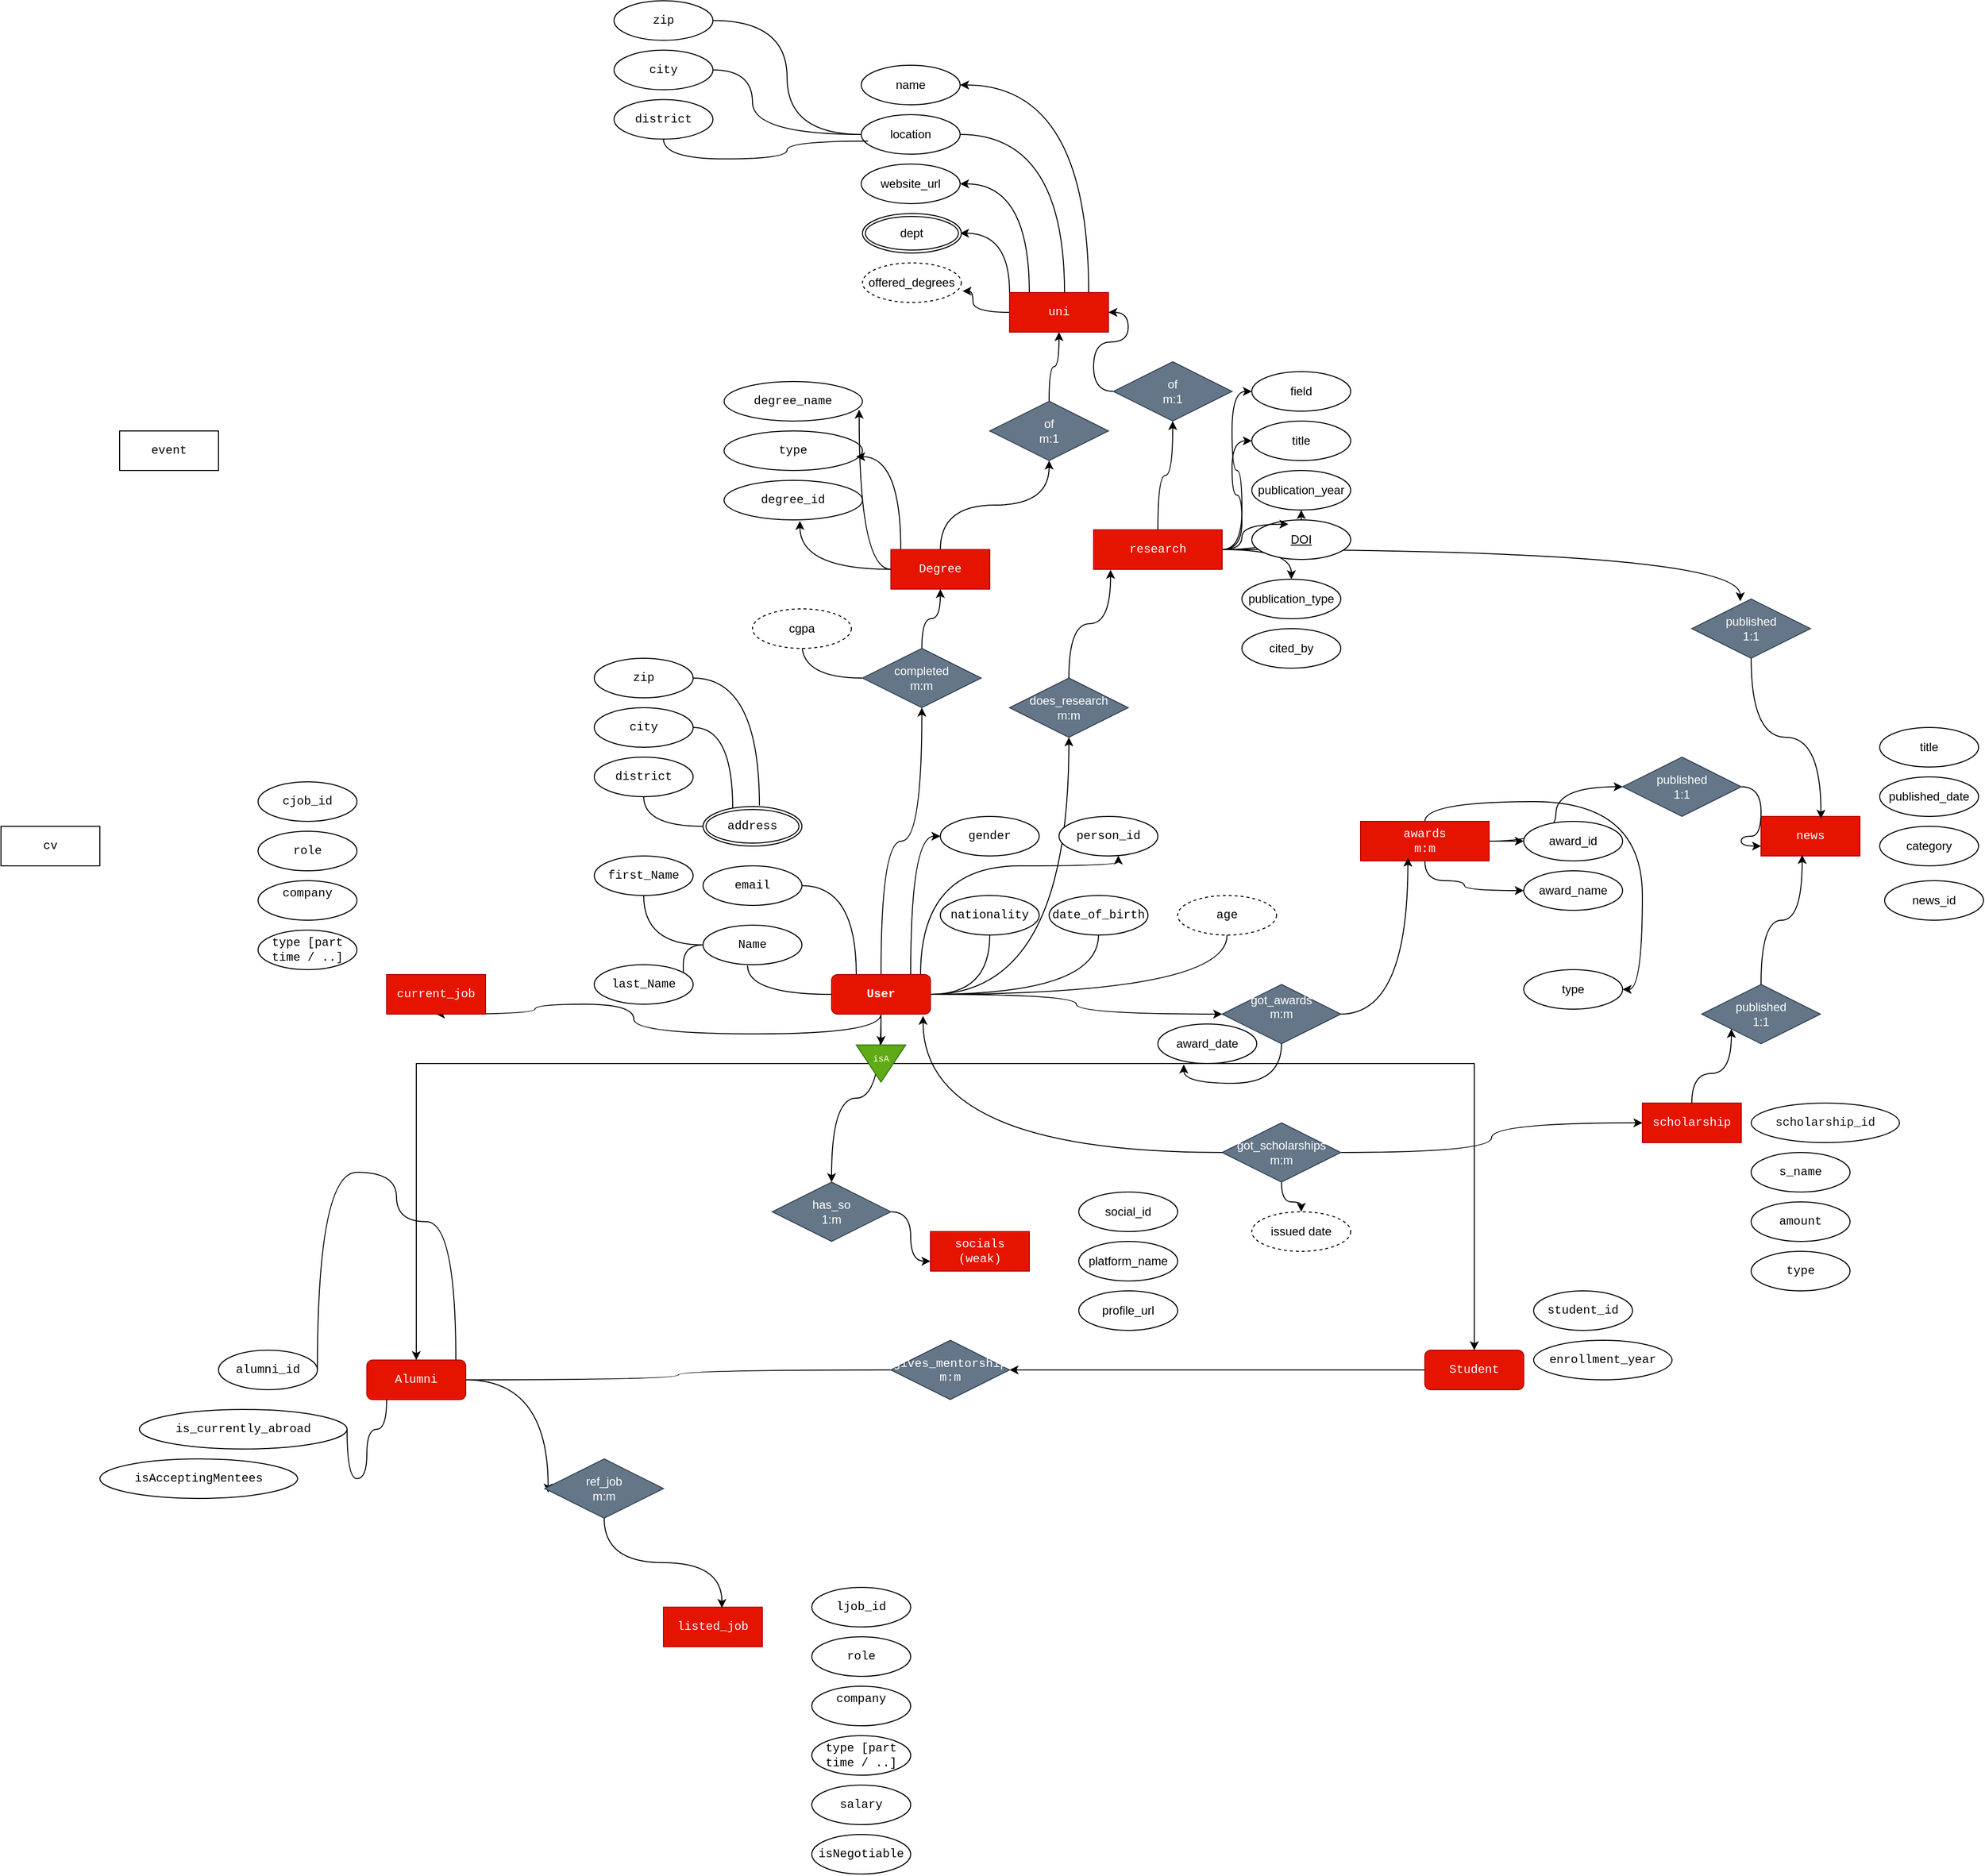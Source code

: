 <mxfile version="28.1.1" pages="2">
  <diagram name="Page-1" id="EVPBUfxvZ5kNxR8Jf_LY">
    <mxGraphModel dx="3126" dy="1843" grid="1" gridSize="10" guides="1" tooltips="1" connect="1" arrows="1" fold="1" page="1" pageScale="1" pageWidth="850" pageHeight="1100" math="0" shadow="0">
      <root>
        <mxCell id="0" />
        <mxCell id="1" parent="0" />
        <mxCell id="P8C8cs-CNO5VZVuL6oD0-1" style="edgeStyle=orthogonalEdgeStyle;curved=1;rounded=0;orthogonalLoop=1;jettySize=auto;html=1;endArrow=none;endFill=0;fontFamily=Courier New;" parent="1" source="P8C8cs-CNO5VZVuL6oD0-7" target="P8C8cs-CNO5VZVuL6oD0-28" edge="1">
          <mxGeometry relative="1" as="geometry" />
        </mxCell>
        <mxCell id="P8C8cs-CNO5VZVuL6oD0-2" style="edgeStyle=orthogonalEdgeStyle;curved=1;rounded=0;orthogonalLoop=1;jettySize=auto;html=1;entryX=0.5;entryY=1;entryDx=0;entryDy=0;endArrow=none;endFill=0;fontFamily=Courier New;" parent="1" source="P8C8cs-CNO5VZVuL6oD0-7" target="P8C8cs-CNO5VZVuL6oD0-29" edge="1">
          <mxGeometry relative="1" as="geometry" />
        </mxCell>
        <mxCell id="P8C8cs-CNO5VZVuL6oD0-3" style="edgeStyle=orthogonalEdgeStyle;curved=1;rounded=0;orthogonalLoop=1;jettySize=auto;html=1;entryX=0.5;entryY=1;entryDx=0;entryDy=0;endArrow=none;endFill=0;fontFamily=Courier New;" parent="1" source="P8C8cs-CNO5VZVuL6oD0-7" target="P8C8cs-CNO5VZVuL6oD0-30" edge="1">
          <mxGeometry relative="1" as="geometry" />
        </mxCell>
        <mxCell id="P8C8cs-CNO5VZVuL6oD0-4" style="edgeStyle=orthogonalEdgeStyle;rounded=0;orthogonalLoop=1;jettySize=auto;html=1;entryX=0;entryY=0.5;entryDx=0;entryDy=0;fontFamily=Courier New;" parent="1" source="P8C8cs-CNO5VZVuL6oD0-7" target="P8C8cs-CNO5VZVuL6oD0-40" edge="1">
          <mxGeometry relative="1" as="geometry" />
        </mxCell>
        <mxCell id="P8C8cs-CNO5VZVuL6oD0-5" style="edgeStyle=orthogonalEdgeStyle;curved=1;rounded=0;orthogonalLoop=1;jettySize=auto;html=1;fontFamily=Courier New;" parent="1" source="P8C8cs-CNO5VZVuL6oD0-7" target="P8C8cs-CNO5VZVuL6oD0-50" edge="1">
          <mxGeometry relative="1" as="geometry">
            <Array as="points">
              <mxPoint x="-30" y="320" />
            </Array>
          </mxGeometry>
        </mxCell>
        <mxCell id="P8C8cs-CNO5VZVuL6oD0-6" style="edgeStyle=orthogonalEdgeStyle;curved=1;rounded=0;orthogonalLoop=1;jettySize=auto;html=1;fontFamily=Courier New;" parent="1" source="P8C8cs-CNO5VZVuL6oD0-7" target="P8C8cs-CNO5VZVuL6oD0-56" edge="1">
          <mxGeometry relative="1" as="geometry">
            <Array as="points">
              <mxPoint x="-20" y="350" />
              <mxPoint x="180" y="350" />
            </Array>
          </mxGeometry>
        </mxCell>
        <mxCell id="P8C8cs-CNO5VZVuL6oD0-145" style="edgeStyle=orthogonalEdgeStyle;curved=1;rounded=0;orthogonalLoop=1;jettySize=auto;html=1;" parent="1" source="P8C8cs-CNO5VZVuL6oD0-7" target="P8C8cs-CNO5VZVuL6oD0-191" edge="1">
          <mxGeometry relative="1" as="geometry">
            <mxPoint x="-50" y="80" as="targetPoint" />
          </mxGeometry>
        </mxCell>
        <mxCell id="P8C8cs-CNO5VZVuL6oD0-174" style="edgeStyle=orthogonalEdgeStyle;curved=1;rounded=0;orthogonalLoop=1;jettySize=auto;html=1;entryX=0.5;entryY=1;entryDx=0;entryDy=0;" parent="1" source="P8C8cs-CNO5VZVuL6oD0-7" target="P8C8cs-CNO5VZVuL6oD0-89" edge="1">
          <mxGeometry relative="1" as="geometry">
            <Array as="points">
              <mxPoint x="-60" y="520" />
              <mxPoint x="-310" y="520" />
              <mxPoint x="-310" y="490" />
              <mxPoint x="-410" y="490" />
            </Array>
          </mxGeometry>
        </mxCell>
        <mxCell id="P8C8cs-CNO5VZVuL6oD0-190" style="edgeStyle=orthogonalEdgeStyle;curved=1;rounded=0;orthogonalLoop=1;jettySize=auto;html=1;entryX=0;entryY=0.5;entryDx=0;entryDy=0;" parent="1" source="P8C8cs-CNO5VZVuL6oD0-7" target="P8C8cs-CNO5VZVuL6oD0-187" edge="1">
          <mxGeometry relative="1" as="geometry" />
        </mxCell>
        <mxCell id="P8C8cs-CNO5VZVuL6oD0-202" style="edgeStyle=orthogonalEdgeStyle;curved=1;rounded=0;orthogonalLoop=1;jettySize=auto;html=1;entryX=0.5;entryY=1;entryDx=0;entryDy=0;" parent="1" source="P8C8cs-CNO5VZVuL6oD0-7" target="P8C8cs-CNO5VZVuL6oD0-200" edge="1">
          <mxGeometry relative="1" as="geometry" />
        </mxCell>
        <mxCell id="P8C8cs-CNO5VZVuL6oD0-208" style="edgeStyle=orthogonalEdgeStyle;curved=1;rounded=0;orthogonalLoop=1;jettySize=auto;html=1;entryX=0.5;entryY=0;entryDx=0;entryDy=0;" parent="1" source="P8C8cs-CNO5VZVuL6oD0-7" target="P8C8cs-CNO5VZVuL6oD0-209" edge="1">
          <mxGeometry relative="1" as="geometry">
            <mxPoint x="-70" y="670" as="targetPoint" />
          </mxGeometry>
        </mxCell>
        <mxCell id="P8C8cs-CNO5VZVuL6oD0-7" value="&lt;span&gt;&lt;b&gt;User&lt;/b&gt;&lt;/span&gt;" style="whiteSpace=wrap;html=1;align=center;rounded=1;glass=0;shadow=0;fontFamily=Courier New;fillColor=#e51400;strokeColor=#B20000;fontColor=#ffffff;" parent="1" vertex="1">
          <mxGeometry x="-110" y="460" width="100" height="40" as="geometry" />
        </mxCell>
        <mxCell id="P8C8cs-CNO5VZVuL6oD0-8" style="edgeStyle=orthogonalEdgeStyle;curved=1;rounded=0;orthogonalLoop=1;jettySize=auto;html=1;entryX=1;entryY=0.5;entryDx=0;entryDy=0;endArrow=none;endFill=0;fontFamily=Courier New;" parent="1" source="P8C8cs-CNO5VZVuL6oD0-12" target="P8C8cs-CNO5VZVuL6oD0-45" edge="1">
          <mxGeometry relative="1" as="geometry">
            <Array as="points">
              <mxPoint x="-490" y="710" />
              <mxPoint x="-550" y="710" />
              <mxPoint x="-550" y="660" />
            </Array>
          </mxGeometry>
        </mxCell>
        <mxCell id="P8C8cs-CNO5VZVuL6oD0-10" style="edgeStyle=orthogonalEdgeStyle;curved=1;rounded=0;orthogonalLoop=1;jettySize=auto;html=1;entryX=1;entryY=0.5;entryDx=0;entryDy=0;endArrow=none;endFill=0;fontFamily=Courier New;" parent="1" source="P8C8cs-CNO5VZVuL6oD0-12" target="P8C8cs-CNO5VZVuL6oD0-49" edge="1">
          <mxGeometry relative="1" as="geometry">
            <Array as="points">
              <mxPoint x="-560" y="920" />
              <mxPoint x="-580" y="920" />
              <mxPoint x="-580" y="970" />
            </Array>
          </mxGeometry>
        </mxCell>
        <mxCell id="P8C8cs-CNO5VZVuL6oD0-138" style="edgeStyle=orthogonalEdgeStyle;curved=1;rounded=0;orthogonalLoop=1;jettySize=auto;html=1;endArrow=none;endFill=0;entryX=0;entryY=0.5;entryDx=0;entryDy=0;" parent="1" source="P8C8cs-CNO5VZVuL6oD0-12" target="P8C8cs-CNO5VZVuL6oD0-181" edge="1">
          <mxGeometry relative="1" as="geometry">
            <mxPoint x="-70" y="860.0" as="targetPoint" />
          </mxGeometry>
        </mxCell>
        <mxCell id="P8C8cs-CNO5VZVuL6oD0-12" value="Alumni" style="whiteSpace=wrap;html=1;align=center;fontFamily=Courier New;rounded=1;fillColor=#e51400;fontColor=#ffffff;strokeColor=#B20000;" parent="1" vertex="1">
          <mxGeometry x="-580" y="850" width="100" height="40" as="geometry" />
        </mxCell>
        <mxCell id="P8C8cs-CNO5VZVuL6oD0-13" value="" style="edgeStyle=orthogonalEdgeStyle;curved=1;rounded=0;orthogonalLoop=1;jettySize=auto;html=1;endArrow=none;endFill=0;fontFamily=Courier New;" parent="1" source="P8C8cs-CNO5VZVuL6oD0-16" target="P8C8cs-CNO5VZVuL6oD0-18" edge="1">
          <mxGeometry relative="1" as="geometry" />
        </mxCell>
        <mxCell id="P8C8cs-CNO5VZVuL6oD0-14" value="" style="edgeStyle=orthogonalEdgeStyle;curved=1;rounded=0;orthogonalLoop=1;jettySize=auto;html=1;fontFamily=Courier New;" parent="1" source="P8C8cs-CNO5VZVuL6oD0-16" target="P8C8cs-CNO5VZVuL6oD0-19" edge="1">
          <mxGeometry relative="1" as="geometry" />
        </mxCell>
        <mxCell id="P8C8cs-CNO5VZVuL6oD0-15" value="" style="edgeStyle=orthogonalEdgeStyle;curved=1;rounded=0;orthogonalLoop=1;jettySize=auto;html=1;exitX=0.25;exitY=0;exitDx=0;exitDy=0;endArrow=none;endFill=0;fontFamily=Courier New;" parent="1" source="P8C8cs-CNO5VZVuL6oD0-7" target="P8C8cs-CNO5VZVuL6oD0-20" edge="1">
          <mxGeometry relative="1" as="geometry">
            <Array as="points">
              <mxPoint x="-85" y="370" />
            </Array>
          </mxGeometry>
        </mxCell>
        <mxCell id="P8C8cs-CNO5VZVuL6oD0-16" value="Name" style="ellipse;whiteSpace=wrap;html=1;align=center;fontFamily=Courier New;" parent="1" vertex="1">
          <mxGeometry x="-240" y="410" width="100" height="40" as="geometry" />
        </mxCell>
        <mxCell id="P8C8cs-CNO5VZVuL6oD0-17" style="edgeStyle=orthogonalEdgeStyle;curved=1;rounded=0;orthogonalLoop=1;jettySize=auto;html=1;entryX=0.45;entryY=1.021;entryDx=0;entryDy=0;entryPerimeter=0;endArrow=none;endFill=0;fontFamily=Courier New;" parent="1" source="P8C8cs-CNO5VZVuL6oD0-7" target="P8C8cs-CNO5VZVuL6oD0-16" edge="1">
          <mxGeometry relative="1" as="geometry" />
        </mxCell>
        <mxCell id="P8C8cs-CNO5VZVuL6oD0-18" value="first_Name" style="ellipse;whiteSpace=wrap;html=1;align=center;fontFamily=Courier New;" parent="1" vertex="1">
          <mxGeometry x="-350" y="340" width="100" height="40" as="geometry" />
        </mxCell>
        <mxCell id="P8C8cs-CNO5VZVuL6oD0-19" value="last_Name" style="ellipse;whiteSpace=wrap;html=1;align=center;fontFamily=Courier New;" parent="1" vertex="1">
          <mxGeometry x="-350" y="450" width="100" height="40" as="geometry" />
        </mxCell>
        <mxCell id="P8C8cs-CNO5VZVuL6oD0-20" value="email" style="ellipse;whiteSpace=wrap;html=1;align=center;fontFamily=Courier New;" parent="1" vertex="1">
          <mxGeometry x="-240" y="350" width="100" height="40" as="geometry" />
        </mxCell>
        <mxCell id="P8C8cs-CNO5VZVuL6oD0-21" style="edgeStyle=orthogonalEdgeStyle;curved=1;rounded=0;orthogonalLoop=1;jettySize=auto;html=1;entryX=0.5;entryY=1;entryDx=0;entryDy=0;endArrow=none;endFill=0;fontFamily=Courier New;" parent="1" source="P8C8cs-CNO5VZVuL6oD0-24" target="P8C8cs-CNO5VZVuL6oD0-27" edge="1">
          <mxGeometry relative="1" as="geometry" />
        </mxCell>
        <mxCell id="P8C8cs-CNO5VZVuL6oD0-23" style="edgeStyle=orthogonalEdgeStyle;curved=1;rounded=0;orthogonalLoop=1;jettySize=auto;html=1;entryX=1;entryY=0.5;entryDx=0;entryDy=0;endArrow=none;endFill=0;fontFamily=Courier New;" parent="1" source="P8C8cs-CNO5VZVuL6oD0-24" target="P8C8cs-CNO5VZVuL6oD0-25" edge="1">
          <mxGeometry relative="1" as="geometry">
            <Array as="points">
              <mxPoint x="-210" y="210" />
            </Array>
          </mxGeometry>
        </mxCell>
        <mxCell id="P8C8cs-CNO5VZVuL6oD0-24" value="address" style="ellipse;shape=doubleEllipse;margin=3;whiteSpace=wrap;html=1;align=center;fontFamily=Courier New;" parent="1" vertex="1">
          <mxGeometry x="-240" y="290" width="100" height="40" as="geometry" />
        </mxCell>
        <mxCell id="P8C8cs-CNO5VZVuL6oD0-25" value="city" style="ellipse;whiteSpace=wrap;html=1;align=center;fontFamily=Courier New;" parent="1" vertex="1">
          <mxGeometry x="-350" y="190" width="100" height="40" as="geometry" />
        </mxCell>
        <mxCell id="P8C8cs-CNO5VZVuL6oD0-26" value="zip" style="ellipse;whiteSpace=wrap;html=1;align=center;fontFamily=Courier New;" parent="1" vertex="1">
          <mxGeometry x="-350" y="140" width="100" height="40" as="geometry" />
        </mxCell>
        <mxCell id="P8C8cs-CNO5VZVuL6oD0-27" value="district" style="ellipse;whiteSpace=wrap;html=1;align=center;fontFamily=Courier New;" parent="1" vertex="1">
          <mxGeometry x="-350" y="240" width="100" height="40" as="geometry" />
        </mxCell>
        <mxCell id="P8C8cs-CNO5VZVuL6oD0-28" value="nationality" style="ellipse;whiteSpace=wrap;html=1;align=center;fontFamily=Courier New;" parent="1" vertex="1">
          <mxGeometry y="380" width="100" height="40" as="geometry" />
        </mxCell>
        <mxCell id="P8C8cs-CNO5VZVuL6oD0-29" value="date_of_birth" style="ellipse;whiteSpace=wrap;html=1;align=center;fontFamily=Courier New;" parent="1" vertex="1">
          <mxGeometry x="110" y="380" width="100" height="40" as="geometry" />
        </mxCell>
        <mxCell id="P8C8cs-CNO5VZVuL6oD0-30" value="age" style="ellipse;whiteSpace=wrap;html=1;align=center;dashed=1;fontFamily=Courier New;" parent="1" vertex="1">
          <mxGeometry x="240" y="380" width="100" height="40" as="geometry" />
        </mxCell>
        <mxCell id="P8C8cs-CNO5VZVuL6oD0-31" style="edgeStyle=orthogonalEdgeStyle;curved=1;rounded=0;orthogonalLoop=1;jettySize=auto;html=1;entryX=0.57;entryY=-0.025;entryDx=0;entryDy=0;entryPerimeter=0;endArrow=none;endFill=0;fontFamily=Courier New;" parent="1" source="P8C8cs-CNO5VZVuL6oD0-26" target="P8C8cs-CNO5VZVuL6oD0-24" edge="1">
          <mxGeometry relative="1" as="geometry" />
        </mxCell>
        <mxCell id="P8C8cs-CNO5VZVuL6oD0-175" style="edgeStyle=orthogonalEdgeStyle;curved=1;rounded=0;orthogonalLoop=1;jettySize=auto;html=1;entryX=1;entryY=0.5;entryDx=0;entryDy=0;" parent="1" source="P8C8cs-CNO5VZVuL6oD0-35" target="P8C8cs-CNO5VZVuL6oD0-181" edge="1">
          <mxGeometry relative="1" as="geometry">
            <mxPoint x="110" y="860" as="targetPoint" />
          </mxGeometry>
        </mxCell>
        <mxCell id="P8C8cs-CNO5VZVuL6oD0-35" value="Student" style="whiteSpace=wrap;html=1;align=center;fontFamily=Courier New;rounded=1;fillColor=#e51400;fontColor=#ffffff;strokeColor=#B20000;" parent="1" vertex="1">
          <mxGeometry x="490" y="840" width="100" height="40" as="geometry" />
        </mxCell>
        <mxCell id="P8C8cs-CNO5VZVuL6oD0-38" style="edgeStyle=orthogonalEdgeStyle;rounded=0;orthogonalLoop=1;jettySize=auto;html=1;entryX=0.5;entryY=0;entryDx=0;entryDy=0;fontFamily=Courier New;" parent="1" source="P8C8cs-CNO5VZVuL6oD0-40" target="P8C8cs-CNO5VZVuL6oD0-35" edge="1">
          <mxGeometry relative="1" as="geometry" />
        </mxCell>
        <mxCell id="P8C8cs-CNO5VZVuL6oD0-39" style="edgeStyle=orthogonalEdgeStyle;rounded=0;orthogonalLoop=1;jettySize=auto;html=1;entryX=0.5;entryY=0;entryDx=0;entryDy=0;fontFamily=Courier New;" parent="1" source="P8C8cs-CNO5VZVuL6oD0-40" target="P8C8cs-CNO5VZVuL6oD0-12" edge="1">
          <mxGeometry relative="1" as="geometry" />
        </mxCell>
        <mxCell id="P8C8cs-CNO5VZVuL6oD0-40" value="&lt;font style=&quot;font-size: 9px;&quot;&gt;isA&lt;/font&gt;" style="triangle;whiteSpace=wrap;html=1;rotation=90;horizontal=0;verticalAlign=top;fillColor=#60a917;fontColor=#ffffff;strokeColor=#2D7600;fontFamily=Courier New;" parent="1" vertex="1">
          <mxGeometry x="-78.75" y="525" width="37.5" height="50" as="geometry" />
        </mxCell>
        <mxCell id="P8C8cs-CNO5VZVuL6oD0-41" value="enrollment_year" style="ellipse;whiteSpace=wrap;html=1;align=center;fontFamily=Courier New;fontSize=12;" parent="1" vertex="1">
          <mxGeometry x="600" y="830" width="140" height="40" as="geometry" />
        </mxCell>
        <mxCell id="P8C8cs-CNO5VZVuL6oD0-42" value="student_id" style="ellipse;whiteSpace=wrap;html=1;align=center;fontFamily=Courier New;" parent="1" vertex="1">
          <mxGeometry x="600" y="780" width="100" height="40" as="geometry" />
        </mxCell>
        <mxCell id="P8C8cs-CNO5VZVuL6oD0-45" value="alumni_id" style="ellipse;whiteSpace=wrap;html=1;align=center;fontFamily=Courier New;" parent="1" vertex="1">
          <mxGeometry x="-730" y="840" width="100" height="40" as="geometry" />
        </mxCell>
        <mxCell id="P8C8cs-CNO5VZVuL6oD0-49" value="is_currently_abroad" style="ellipse;whiteSpace=wrap;html=1;align=center;fontFamily=Courier New;" parent="1" vertex="1">
          <mxGeometry x="-810" y="900" width="210" height="40" as="geometry" />
        </mxCell>
        <mxCell id="P8C8cs-CNO5VZVuL6oD0-50" value="gender" style="ellipse;whiteSpace=wrap;html=1;align=center;fontFamily=Courier New;" parent="1" vertex="1">
          <mxGeometry y="300" width="100" height="40" as="geometry" />
        </mxCell>
        <mxCell id="P8C8cs-CNO5VZVuL6oD0-53" value="degree_id" style="ellipse;whiteSpace=wrap;html=1;align=center;fontFamily=Courier New;fontSize=12;" parent="1" vertex="1">
          <mxGeometry x="-218.75" y="-40" width="140" height="40" as="geometry" />
        </mxCell>
        <mxCell id="P8C8cs-CNO5VZVuL6oD0-54" value="type" style="ellipse;whiteSpace=wrap;html=1;align=center;fontFamily=Courier New;fontSize=12;" parent="1" vertex="1">
          <mxGeometry x="-218.75" y="-90" width="140" height="40" as="geometry" />
        </mxCell>
        <mxCell id="P8C8cs-CNO5VZVuL6oD0-56" value="person_id" style="ellipse;whiteSpace=wrap;html=1;align=center;fontFamily=Courier New;" parent="1" vertex="1">
          <mxGeometry x="120" y="300" width="100" height="40" as="geometry" />
        </mxCell>
        <mxCell id="P8C8cs-CNO5VZVuL6oD0-70" value="news" style="whiteSpace=wrap;html=1;align=center;fontFamily=Courier New;fillColor=#e51400;fontColor=#ffffff;strokeColor=#B20000;" parent="1" vertex="1">
          <mxGeometry x="830" y="300" width="100" height="40" as="geometry" />
        </mxCell>
        <mxCell id="P8C8cs-CNO5VZVuL6oD0-71" style="edgeStyle=orthogonalEdgeStyle;curved=1;rounded=0;orthogonalLoop=1;jettySize=auto;html=1;entryX=0;entryY=0.5;entryDx=0;entryDy=0;" parent="1" source="P8C8cs-CNO5VZVuL6oD0-76" target="P8C8cs-CNO5VZVuL6oD0-130" edge="1">
          <mxGeometry relative="1" as="geometry" />
        </mxCell>
        <mxCell id="P8C8cs-CNO5VZVuL6oD0-72" style="edgeStyle=orthogonalEdgeStyle;curved=1;rounded=0;orthogonalLoop=1;jettySize=auto;html=1;entryX=0;entryY=0.5;entryDx=0;entryDy=0;" parent="1" source="P8C8cs-CNO5VZVuL6oD0-76" target="P8C8cs-CNO5VZVuL6oD0-128" edge="1">
          <mxGeometry relative="1" as="geometry">
            <Array as="points">
              <mxPoint x="490" y="365" />
              <mxPoint x="530" y="365" />
              <mxPoint x="530" y="375" />
            </Array>
          </mxGeometry>
        </mxCell>
        <mxCell id="P8C8cs-CNO5VZVuL6oD0-74" style="edgeStyle=orthogonalEdgeStyle;curved=1;rounded=0;orthogonalLoop=1;jettySize=auto;html=1;entryX=1;entryY=0.5;entryDx=0;entryDy=0;" parent="1" source="P8C8cs-CNO5VZVuL6oD0-76" target="P8C8cs-CNO5VZVuL6oD0-131" edge="1">
          <mxGeometry relative="1" as="geometry">
            <Array as="points">
              <mxPoint x="490" y="285" />
              <mxPoint x="710" y="285" />
              <mxPoint x="710" y="475" />
            </Array>
          </mxGeometry>
        </mxCell>
        <mxCell id="P8C8cs-CNO5VZVuL6oD0-222" style="edgeStyle=orthogonalEdgeStyle;curved=1;rounded=0;orthogonalLoop=1;jettySize=auto;html=1;entryX=0;entryY=0.5;entryDx=0;entryDy=0;" parent="1" source="P8C8cs-CNO5VZVuL6oD0-76" target="P8C8cs-CNO5VZVuL6oD0-217" edge="1">
          <mxGeometry relative="1" as="geometry" />
        </mxCell>
        <mxCell id="P8C8cs-CNO5VZVuL6oD0-76" value="awards&lt;br&gt;m:m" style="whiteSpace=wrap;html=1;align=center;fontFamily=Courier New;fillColor=#e51400;fontColor=#ffffff;strokeColor=#B20000;" parent="1" vertex="1">
          <mxGeometry x="425" y="305" width="130" height="40" as="geometry" />
        </mxCell>
        <mxCell id="P8C8cs-CNO5VZVuL6oD0-77" style="edgeStyle=orthogonalEdgeStyle;curved=1;rounded=0;orthogonalLoop=1;jettySize=auto;html=1;" parent="1" edge="1">
          <mxGeometry relative="1" as="geometry">
            <mxPoint x="-1150" y="280.077" as="sourcePoint" />
          </mxGeometry>
        </mxCell>
        <mxCell id="P8C8cs-CNO5VZVuL6oD0-78" style="edgeStyle=orthogonalEdgeStyle;curved=1;rounded=0;orthogonalLoop=1;jettySize=auto;html=1;entryX=1;entryY=0.5;entryDx=0;entryDy=0;" parent="1" edge="1">
          <mxGeometry relative="1" as="geometry">
            <Array as="points">
              <mxPoint x="-1170" y="280" />
              <mxPoint x="-1170" y="210" />
            </Array>
            <mxPoint x="-1150" y="280.077" as="sourcePoint" />
          </mxGeometry>
        </mxCell>
        <mxCell id="P8C8cs-CNO5VZVuL6oD0-80" style="edgeStyle=orthogonalEdgeStyle;curved=1;rounded=0;orthogonalLoop=1;jettySize=auto;html=1;entryX=1;entryY=0.5;entryDx=0;entryDy=0;" parent="1" edge="1">
          <mxGeometry relative="1" as="geometry">
            <Array as="points">
              <mxPoint x="-1150" y="110" />
            </Array>
            <mxPoint x="-1150" y="260" as="sourcePoint" />
          </mxGeometry>
        </mxCell>
        <mxCell id="P8C8cs-CNO5VZVuL6oD0-82" value="event" style="whiteSpace=wrap;html=1;align=center;fontFamily=Courier New;" parent="1" vertex="1">
          <mxGeometry x="-830" y="-90" width="100" height="40" as="geometry" />
        </mxCell>
        <mxCell id="P8C8cs-CNO5VZVuL6oD0-153" style="edgeStyle=orthogonalEdgeStyle;curved=1;rounded=0;orthogonalLoop=1;jettySize=auto;html=1;entryX=0;entryY=0.5;entryDx=0;entryDy=0;" parent="1" source="P8C8cs-CNO5VZVuL6oD0-88" target="P8C8cs-CNO5VZVuL6oD0-105" edge="1">
          <mxGeometry relative="1" as="geometry" />
        </mxCell>
        <mxCell id="P8C8cs-CNO5VZVuL6oD0-155" style="edgeStyle=orthogonalEdgeStyle;curved=1;rounded=0;orthogonalLoop=1;jettySize=auto;html=1;" parent="1" source="P8C8cs-CNO5VZVuL6oD0-88" target="P8C8cs-CNO5VZVuL6oD0-104" edge="1">
          <mxGeometry relative="1" as="geometry" />
        </mxCell>
        <mxCell id="P8C8cs-CNO5VZVuL6oD0-157" style="edgeStyle=orthogonalEdgeStyle;curved=1;rounded=0;orthogonalLoop=1;jettySize=auto;html=1;" parent="1" source="P8C8cs-CNO5VZVuL6oD0-88" target="P8C8cs-CNO5VZVuL6oD0-102" edge="1">
          <mxGeometry relative="1" as="geometry" />
        </mxCell>
        <mxCell id="P8C8cs-CNO5VZVuL6oD0-159" style="edgeStyle=orthogonalEdgeStyle;curved=1;rounded=0;orthogonalLoop=1;jettySize=auto;html=1;entryX=0;entryY=0.5;entryDx=0;entryDy=0;" parent="1" source="P8C8cs-CNO5VZVuL6oD0-88" target="P8C8cs-CNO5VZVuL6oD0-101" edge="1">
          <mxGeometry relative="1" as="geometry" />
        </mxCell>
        <mxCell id="P8C8cs-CNO5VZVuL6oD0-223" style="edgeStyle=orthogonalEdgeStyle;curved=1;rounded=0;orthogonalLoop=1;jettySize=auto;html=1;entryX=0.408;entryY=0.037;entryDx=0;entryDy=0;entryPerimeter=0;" parent="1" source="P8C8cs-CNO5VZVuL6oD0-88" target="P8C8cs-CNO5VZVuL6oD0-224" edge="1">
          <mxGeometry relative="1" as="geometry">
            <mxPoint x="780" y="100.0" as="targetPoint" />
          </mxGeometry>
        </mxCell>
        <mxCell id="P8C8cs-CNO5VZVuL6oD0-235" style="edgeStyle=orthogonalEdgeStyle;curved=1;rounded=0;orthogonalLoop=1;jettySize=auto;html=1;entryX=0.5;entryY=1;entryDx=0;entryDy=0;" parent="1" source="P8C8cs-CNO5VZVuL6oD0-88" target="P8C8cs-CNO5VZVuL6oD0-233" edge="1">
          <mxGeometry relative="1" as="geometry" />
        </mxCell>
        <mxCell id="P8C8cs-CNO5VZVuL6oD0-88" value="research" style="whiteSpace=wrap;html=1;align=center;fontFamily=Courier New;fillColor=#e51400;fontColor=#ffffff;strokeColor=#B20000;" parent="1" vertex="1">
          <mxGeometry x="155" y="10" width="130" height="40" as="geometry" />
        </mxCell>
        <mxCell id="P8C8cs-CNO5VZVuL6oD0-89" value="current_job" style="whiteSpace=wrap;html=1;align=center;fontFamily=Courier New;fillColor=#e51400;fontColor=#ffffff;strokeColor=#B20000;" parent="1" vertex="1">
          <mxGeometry x="-560" y="460" width="100" height="40" as="geometry" />
        </mxCell>
        <mxCell id="P8C8cs-CNO5VZVuL6oD0-90" value="listed_job" style="whiteSpace=wrap;html=1;align=center;fontFamily=Courier New;fillColor=#e51400;fontColor=#ffffff;strokeColor=#B20000;" parent="1" vertex="1">
          <mxGeometry x="-280" y="1100" width="100" height="40" as="geometry" />
        </mxCell>
        <mxCell id="P8C8cs-CNO5VZVuL6oD0-92" style="edgeStyle=orthogonalEdgeStyle;curved=1;rounded=0;orthogonalLoop=1;jettySize=auto;html=1;entryX=1;entryY=0.5;entryDx=0;entryDy=0;" parent="1" source="P8C8cs-CNO5VZVuL6oD0-95" edge="1">
          <mxGeometry relative="1" as="geometry">
            <Array as="points">
              <mxPoint x="70" y="-290" />
            </Array>
            <mxPoint x="20" y="-290" as="targetPoint" />
          </mxGeometry>
        </mxCell>
        <mxCell id="P8C8cs-CNO5VZVuL6oD0-93" style="edgeStyle=orthogonalEdgeStyle;curved=1;rounded=0;orthogonalLoop=1;jettySize=auto;html=1;entryX=1;entryY=0.5;entryDx=0;entryDy=0;" parent="1" source="P8C8cs-CNO5VZVuL6oD0-95" target="P8C8cs-CNO5VZVuL6oD0-121" edge="1">
          <mxGeometry relative="1" as="geometry">
            <Array as="points">
              <mxPoint x="90" y="-340" />
            </Array>
          </mxGeometry>
        </mxCell>
        <mxCell id="P8C8cs-CNO5VZVuL6oD0-94" style="edgeStyle=orthogonalEdgeStyle;curved=1;rounded=0;orthogonalLoop=1;jettySize=auto;html=1;" parent="1" source="P8C8cs-CNO5VZVuL6oD0-95" target="P8C8cs-CNO5VZVuL6oD0-124" edge="1">
          <mxGeometry relative="1" as="geometry">
            <Array as="points">
              <mxPoint x="150" y="-440" />
            </Array>
          </mxGeometry>
        </mxCell>
        <mxCell id="P8C8cs-CNO5VZVuL6oD0-237" style="edgeStyle=orthogonalEdgeStyle;curved=1;rounded=0;orthogonalLoop=1;jettySize=auto;html=1;entryX=1.012;entryY=0.713;entryDx=0;entryDy=0;entryPerimeter=0;" parent="1" source="P8C8cs-CNO5VZVuL6oD0-95" target="P8C8cs-CNO5VZVuL6oD0-238" edge="1">
          <mxGeometry relative="1" as="geometry">
            <mxPoint x="20.0" y="-500" as="targetPoint" />
            <Array as="points">
              <mxPoint x="33" y="-210" />
            </Array>
          </mxGeometry>
        </mxCell>
        <mxCell id="P8C8cs-CNO5VZVuL6oD0-95" value="uni" style="whiteSpace=wrap;html=1;align=center;fontFamily=Courier New;fillColor=#e51400;fontColor=#ffffff;strokeColor=#B20000;" parent="1" vertex="1">
          <mxGeometry x="70" y="-230" width="100" height="40" as="geometry" />
        </mxCell>
        <mxCell id="P8C8cs-CNO5VZVuL6oD0-99" value="socials&lt;br&gt;(weak)" style="whiteSpace=wrap;html=1;align=center;fontFamily=Courier New;fillColor=#e51400;fontColor=#ffffff;strokeColor=#B20000;" parent="1" vertex="1">
          <mxGeometry x="-10" y="720" width="100" height="40" as="geometry" />
        </mxCell>
        <mxCell id="P8C8cs-CNO5VZVuL6oD0-100" value="cv" style="whiteSpace=wrap;html=1;align=center;fontFamily=Courier New;" parent="1" vertex="1">
          <mxGeometry x="-950" y="310" width="100" height="40" as="geometry" />
        </mxCell>
        <mxCell id="P8C8cs-CNO5VZVuL6oD0-101" value="title" style="ellipse;whiteSpace=wrap;html=1;align=center;" parent="1" vertex="1">
          <mxGeometry x="315" y="-100" width="100" height="40" as="geometry" />
        </mxCell>
        <mxCell id="P8C8cs-CNO5VZVuL6oD0-102" value="publication_year" style="ellipse;whiteSpace=wrap;html=1;align=center;" parent="1" vertex="1">
          <mxGeometry x="315" y="-50" width="100" height="40" as="geometry" />
        </mxCell>
        <mxCell id="P8C8cs-CNO5VZVuL6oD0-103" value="&lt;u&gt;DOI&lt;/u&gt;" style="ellipse;whiteSpace=wrap;html=1;align=center;" parent="1" vertex="1">
          <mxGeometry x="315" width="100" height="40" as="geometry" />
        </mxCell>
        <mxCell id="P8C8cs-CNO5VZVuL6oD0-104" value="publication_type" style="ellipse;whiteSpace=wrap;html=1;align=center;" parent="1" vertex="1">
          <mxGeometry x="305" y="60" width="100" height="40" as="geometry" />
        </mxCell>
        <mxCell id="P8C8cs-CNO5VZVuL6oD0-105" value="field" style="ellipse;whiteSpace=wrap;html=1;align=center;" parent="1" vertex="1">
          <mxGeometry x="315" y="-150" width="100" height="40" as="geometry" />
        </mxCell>
        <mxCell id="P8C8cs-CNO5VZVuL6oD0-106" value="category" style="ellipse;whiteSpace=wrap;html=1;align=center;" parent="1" vertex="1">
          <mxGeometry x="950" y="310" width="100" height="40" as="geometry" />
        </mxCell>
        <mxCell id="P8C8cs-CNO5VZVuL6oD0-107" value="published_date" style="ellipse;whiteSpace=wrap;html=1;align=center;" parent="1" vertex="1">
          <mxGeometry x="950" y="260" width="100" height="40" as="geometry" />
        </mxCell>
        <mxCell id="P8C8cs-CNO5VZVuL6oD0-108" value="title" style="ellipse;whiteSpace=wrap;html=1;align=center;" parent="1" vertex="1">
          <mxGeometry x="950" y="210" width="100" height="40" as="geometry" />
        </mxCell>
        <mxCell id="P8C8cs-CNO5VZVuL6oD0-109" value="news_id" style="ellipse;whiteSpace=wrap;html=1;align=center;" parent="1" vertex="1">
          <mxGeometry x="955" y="365" width="100" height="40" as="geometry" />
        </mxCell>
        <mxCell id="P8C8cs-CNO5VZVuL6oD0-121" value="website_url" style="ellipse;whiteSpace=wrap;html=1;align=center;" parent="1" vertex="1">
          <mxGeometry x="-80" y="-360" width="100" height="40" as="geometry" />
        </mxCell>
        <mxCell id="P8C8cs-CNO5VZVuL6oD0-122" value="location" style="ellipse;whiteSpace=wrap;html=1;align=center;" parent="1" vertex="1">
          <mxGeometry x="-80" y="-410" width="100" height="40" as="geometry" />
        </mxCell>
        <mxCell id="P8C8cs-CNO5VZVuL6oD0-123" style="edgeStyle=orthogonalEdgeStyle;curved=1;rounded=0;orthogonalLoop=1;jettySize=auto;html=1;entryX=0.556;entryY=0.007;entryDx=0;entryDy=0;entryPerimeter=0;endArrow=none;endFill=0;" parent="1" source="P8C8cs-CNO5VZVuL6oD0-122" target="P8C8cs-CNO5VZVuL6oD0-95" edge="1">
          <mxGeometry relative="1" as="geometry" />
        </mxCell>
        <mxCell id="P8C8cs-CNO5VZVuL6oD0-124" value="name" style="ellipse;whiteSpace=wrap;html=1;align=center;" parent="1" vertex="1">
          <mxGeometry x="-80" y="-460" width="100" height="40" as="geometry" />
        </mxCell>
        <mxCell id="P8C8cs-CNO5VZVuL6oD0-125" value="platform_name" style="ellipse;whiteSpace=wrap;html=1;align=center;" parent="1" vertex="1">
          <mxGeometry x="140" y="730" width="100" height="40" as="geometry" />
        </mxCell>
        <mxCell id="P8C8cs-CNO5VZVuL6oD0-126" value="profile_url" style="ellipse;whiteSpace=wrap;html=1;align=center;" parent="1" vertex="1">
          <mxGeometry x="140" y="780" width="100" height="40" as="geometry" />
        </mxCell>
        <mxCell id="P8C8cs-CNO5VZVuL6oD0-127" value="social_id" style="ellipse;whiteSpace=wrap;html=1;align=center;" parent="1" vertex="1">
          <mxGeometry x="140" y="680" width="100" height="40" as="geometry" />
        </mxCell>
        <mxCell id="P8C8cs-CNO5VZVuL6oD0-128" value="award_name" style="ellipse;whiteSpace=wrap;html=1;align=center;" parent="1" vertex="1">
          <mxGeometry x="590" y="355" width="100" height="40" as="geometry" />
        </mxCell>
        <mxCell id="P8C8cs-CNO5VZVuL6oD0-129" value="award_date" style="ellipse;whiteSpace=wrap;html=1;align=center;" parent="1" vertex="1">
          <mxGeometry x="220" y="510" width="100" height="40" as="geometry" />
        </mxCell>
        <mxCell id="P8C8cs-CNO5VZVuL6oD0-130" value="award_id" style="ellipse;whiteSpace=wrap;html=1;align=center;" parent="1" vertex="1">
          <mxGeometry x="590" y="305" width="100" height="40" as="geometry" />
        </mxCell>
        <mxCell id="P8C8cs-CNO5VZVuL6oD0-131" value="type" style="ellipse;whiteSpace=wrap;html=1;align=center;" parent="1" vertex="1">
          <mxGeometry x="590" y="455" width="100" height="40" as="geometry" />
        </mxCell>
        <mxCell id="P8C8cs-CNO5VZVuL6oD0-221" style="edgeStyle=orthogonalEdgeStyle;curved=1;rounded=0;orthogonalLoop=1;jettySize=auto;html=1;entryX=0;entryY=1;entryDx=0;entryDy=0;" parent="1" source="P8C8cs-CNO5VZVuL6oD0-133" target="P8C8cs-CNO5VZVuL6oD0-218" edge="1">
          <mxGeometry relative="1" as="geometry" />
        </mxCell>
        <mxCell id="P8C8cs-CNO5VZVuL6oD0-133" value="scholarship" style="whiteSpace=wrap;html=1;align=center;fontFamily=Courier New;fillColor=#e51400;fontColor=#ffffff;strokeColor=#B20000;" parent="1" vertex="1">
          <mxGeometry x="710" y="590" width="100" height="40" as="geometry" />
        </mxCell>
        <mxCell id="P8C8cs-CNO5VZVuL6oD0-146" style="edgeStyle=orthogonalEdgeStyle;curved=1;rounded=0;orthogonalLoop=1;jettySize=auto;html=1;entryX=0.548;entryY=1.025;entryDx=0;entryDy=0;entryPerimeter=0;" parent="1" source="P8C8cs-CNO5VZVuL6oD0-63" target="P8C8cs-CNO5VZVuL6oD0-53" edge="1">
          <mxGeometry relative="1" as="geometry" />
        </mxCell>
        <mxCell id="P8C8cs-CNO5VZVuL6oD0-148" style="edgeStyle=orthogonalEdgeStyle;curved=1;rounded=0;orthogonalLoop=1;jettySize=auto;html=1;entryX=0.955;entryY=0.65;entryDx=0;entryDy=0;entryPerimeter=0;" parent="1" source="P8C8cs-CNO5VZVuL6oD0-63" target="P8C8cs-CNO5VZVuL6oD0-54" edge="1">
          <mxGeometry relative="1" as="geometry">
            <Array as="points">
              <mxPoint x="-40" y="-64" />
            </Array>
          </mxGeometry>
        </mxCell>
        <mxCell id="P8C8cs-CNO5VZVuL6oD0-156" style="edgeStyle=orthogonalEdgeStyle;curved=1;rounded=0;orthogonalLoop=1;jettySize=auto;html=1;entryX=0.37;entryY=0.108;entryDx=0;entryDy=0;entryPerimeter=0;" parent="1" source="P8C8cs-CNO5VZVuL6oD0-88" target="P8C8cs-CNO5VZVuL6oD0-103" edge="1">
          <mxGeometry relative="1" as="geometry" />
        </mxCell>
        <mxCell id="P8C8cs-CNO5VZVuL6oD0-195" style="edgeStyle=orthogonalEdgeStyle;curved=1;rounded=0;orthogonalLoop=1;jettySize=auto;html=1;entryX=0.5;entryY=1;entryDx=0;entryDy=0;" parent="1" source="P8C8cs-CNO5VZVuL6oD0-63" target="P8C8cs-CNO5VZVuL6oD0-194" edge="1">
          <mxGeometry relative="1" as="geometry" />
        </mxCell>
        <mxCell id="P8C8cs-CNO5VZVuL6oD0-63" value="Degree" style="whiteSpace=wrap;html=1;align=center;fontFamily=Courier New;fillColor=#e51400;fontColor=#ffffff;strokeColor=#B20000;" parent="1" vertex="1">
          <mxGeometry x="-50" y="30" width="100" height="40" as="geometry" />
        </mxCell>
        <mxCell id="P8C8cs-CNO5VZVuL6oD0-173" style="edgeStyle=orthogonalEdgeStyle;curved=1;rounded=0;orthogonalLoop=1;jettySize=auto;html=1;entryX=0.028;entryY=0.568;entryDx=0;entryDy=0;entryPerimeter=0;" parent="1" source="P8C8cs-CNO5VZVuL6oD0-12" target="P8C8cs-CNO5VZVuL6oD0-178" edge="1">
          <mxGeometry relative="1" as="geometry" />
        </mxCell>
        <mxCell id="P8C8cs-CNO5VZVuL6oD0-178" value="ref_job&lt;br&gt;m:m" style="shape=rhombus;perimeter=rhombusPerimeter;whiteSpace=wrap;html=1;align=center;fillColor=#647687;fontColor=#ffffff;strokeColor=#314354;" parent="1" vertex="1">
          <mxGeometry x="-400" y="950" width="120" height="60" as="geometry" />
        </mxCell>
        <mxCell id="P8C8cs-CNO5VZVuL6oD0-179" style="edgeStyle=orthogonalEdgeStyle;curved=1;rounded=0;orthogonalLoop=1;jettySize=auto;html=1;entryX=0.591;entryY=0.019;entryDx=0;entryDy=0;entryPerimeter=0;" parent="1" source="P8C8cs-CNO5VZVuL6oD0-178" target="P8C8cs-CNO5VZVuL6oD0-90" edge="1">
          <mxGeometry relative="1" as="geometry" />
        </mxCell>
        <mxCell id="P8C8cs-CNO5VZVuL6oD0-181" value="&lt;span style=&quot;font-family: &amp;quot;Courier New&amp;quot;;&quot;&gt;gives_mentorship&lt;/span&gt;&lt;div style=&quot;font-family: &amp;quot;Courier New&amp;quot;;&quot;&gt;m:m&lt;/div&gt;" style="shape=rhombus;perimeter=rhombusPerimeter;whiteSpace=wrap;html=1;align=center;fillColor=#647687;fontColor=#ffffff;strokeColor=#314354;" parent="1" vertex="1">
          <mxGeometry x="-50" y="830" width="120" height="60" as="geometry" />
        </mxCell>
        <mxCell id="P8C8cs-CNO5VZVuL6oD0-186" style="edgeStyle=orthogonalEdgeStyle;curved=1;rounded=0;orthogonalLoop=1;jettySize=auto;html=1;" parent="1" source="P8C8cs-CNO5VZVuL6oD0-182" target="P8C8cs-CNO5VZVuL6oD0-133" edge="1">
          <mxGeometry relative="1" as="geometry" />
        </mxCell>
        <mxCell id="P8C8cs-CNO5VZVuL6oD0-258" style="edgeStyle=orthogonalEdgeStyle;curved=1;rounded=0;orthogonalLoop=1;jettySize=auto;html=1;entryX=0.5;entryY=0;entryDx=0;entryDy=0;" parent="1" source="P8C8cs-CNO5VZVuL6oD0-182" target="P8C8cs-CNO5VZVuL6oD0-257" edge="1">
          <mxGeometry relative="1" as="geometry" />
        </mxCell>
        <mxCell id="P8C8cs-CNO5VZVuL6oD0-182" value="got_scholarships&lt;br&gt;m:m" style="shape=rhombus;perimeter=rhombusPerimeter;whiteSpace=wrap;html=1;align=center;fillColor=#647687;fontColor=#ffffff;strokeColor=#314354;" parent="1" vertex="1">
          <mxGeometry x="285" y="610" width="120" height="60" as="geometry" />
        </mxCell>
        <mxCell id="P8C8cs-CNO5VZVuL6oD0-185" style="edgeStyle=orthogonalEdgeStyle;curved=1;rounded=0;orthogonalLoop=1;jettySize=auto;html=1;entryX=0.925;entryY=1.045;entryDx=0;entryDy=0;entryPerimeter=0;" parent="1" source="P8C8cs-CNO5VZVuL6oD0-182" target="P8C8cs-CNO5VZVuL6oD0-7" edge="1">
          <mxGeometry relative="1" as="geometry" />
        </mxCell>
        <mxCell id="P8C8cs-CNO5VZVuL6oD0-187" value="got_awards&lt;div&gt;m:m&lt;br&gt;&lt;br&gt;&lt;/div&gt;" style="shape=rhombus;perimeter=rhombusPerimeter;whiteSpace=wrap;html=1;align=center;fillColor=#647687;fontColor=#ffffff;strokeColor=#314354;" parent="1" vertex="1">
          <mxGeometry x="285" y="470" width="120" height="60" as="geometry" />
        </mxCell>
        <mxCell id="P8C8cs-CNO5VZVuL6oD0-189" style="edgeStyle=orthogonalEdgeStyle;curved=1;rounded=0;orthogonalLoop=1;jettySize=auto;html=1;entryX=0.368;entryY=0.92;entryDx=0;entryDy=0;entryPerimeter=0;" parent="1" source="P8C8cs-CNO5VZVuL6oD0-187" target="P8C8cs-CNO5VZVuL6oD0-76" edge="1">
          <mxGeometry relative="1" as="geometry" />
        </mxCell>
        <mxCell id="P8C8cs-CNO5VZVuL6oD0-193" style="edgeStyle=orthogonalEdgeStyle;curved=1;rounded=0;orthogonalLoop=1;jettySize=auto;html=1;entryX=0.5;entryY=1;entryDx=0;entryDy=0;" parent="1" source="P8C8cs-CNO5VZVuL6oD0-191" target="P8C8cs-CNO5VZVuL6oD0-63" edge="1">
          <mxGeometry relative="1" as="geometry" />
        </mxCell>
        <mxCell id="P8C8cs-CNO5VZVuL6oD0-249" style="edgeStyle=orthogonalEdgeStyle;curved=1;rounded=0;orthogonalLoop=1;jettySize=auto;html=1;" parent="1" source="P8C8cs-CNO5VZVuL6oD0-191" edge="1">
          <mxGeometry relative="1" as="geometry">
            <mxPoint x="-140" y="120.0" as="targetPoint" />
          </mxGeometry>
        </mxCell>
        <mxCell id="P8C8cs-CNO5VZVuL6oD0-191" value="completed&lt;div&gt;m:m&lt;/div&gt;" style="shape=rhombus;perimeter=rhombusPerimeter;whiteSpace=wrap;html=1;align=center;fillColor=#647687;fontColor=#ffffff;strokeColor=#314354;" parent="1" vertex="1">
          <mxGeometry x="-78.75" y="130" width="120" height="60" as="geometry" />
        </mxCell>
        <mxCell id="P8C8cs-CNO5VZVuL6oD0-196" style="edgeStyle=orthogonalEdgeStyle;curved=1;rounded=0;orthogonalLoop=1;jettySize=auto;html=1;entryX=0.5;entryY=1;entryDx=0;entryDy=0;" parent="1" source="P8C8cs-CNO5VZVuL6oD0-194" target="P8C8cs-CNO5VZVuL6oD0-95" edge="1">
          <mxGeometry relative="1" as="geometry" />
        </mxCell>
        <mxCell id="P8C8cs-CNO5VZVuL6oD0-194" value="of&lt;br&gt;m:1" style="shape=rhombus;perimeter=rhombusPerimeter;whiteSpace=wrap;html=1;align=center;fillColor=#647687;fontColor=#ffffff;strokeColor=#314354;" parent="1" vertex="1">
          <mxGeometry x="50" y="-120" width="120" height="60" as="geometry" />
        </mxCell>
        <mxCell id="P8C8cs-CNO5VZVuL6oD0-200" value="does_research&lt;br&gt;m:m" style="shape=rhombus;perimeter=rhombusPerimeter;whiteSpace=wrap;html=1;align=center;fillColor=#647687;fontColor=#ffffff;strokeColor=#314354;" parent="1" vertex="1">
          <mxGeometry x="70" y="160" width="120" height="60" as="geometry" />
        </mxCell>
        <mxCell id="P8C8cs-CNO5VZVuL6oD0-203" style="edgeStyle=orthogonalEdgeStyle;curved=1;rounded=0;orthogonalLoop=1;jettySize=auto;html=1;entryX=0.132;entryY=1.013;entryDx=0;entryDy=0;entryPerimeter=0;" parent="1" source="P8C8cs-CNO5VZVuL6oD0-200" target="P8C8cs-CNO5VZVuL6oD0-88" edge="1">
          <mxGeometry relative="1" as="geometry" />
        </mxCell>
        <mxCell id="P8C8cs-CNO5VZVuL6oD0-211" style="edgeStyle=orthogonalEdgeStyle;curved=1;rounded=0;orthogonalLoop=1;jettySize=auto;html=1;entryX=0;entryY=0.75;entryDx=0;entryDy=0;" parent="1" source="P8C8cs-CNO5VZVuL6oD0-209" target="P8C8cs-CNO5VZVuL6oD0-99" edge="1">
          <mxGeometry relative="1" as="geometry" />
        </mxCell>
        <mxCell id="P8C8cs-CNO5VZVuL6oD0-209" value="has_so&lt;br&gt;1:m" style="shape=rhombus;perimeter=rhombusPerimeter;whiteSpace=wrap;html=1;align=center;fillColor=#647687;fontColor=#ffffff;strokeColor=#314354;" parent="1" vertex="1">
          <mxGeometry x="-170" y="670" width="120" height="60" as="geometry" />
        </mxCell>
        <mxCell id="P8C8cs-CNO5VZVuL6oD0-220" style="edgeStyle=orthogonalEdgeStyle;curved=1;rounded=0;orthogonalLoop=1;jettySize=auto;html=1;entryX=0;entryY=0.75;entryDx=0;entryDy=0;" parent="1" source="P8C8cs-CNO5VZVuL6oD0-217" target="P8C8cs-CNO5VZVuL6oD0-70" edge="1">
          <mxGeometry relative="1" as="geometry" />
        </mxCell>
        <mxCell id="P8C8cs-CNO5VZVuL6oD0-217" value="published&lt;br&gt;1:1" style="shape=rhombus;perimeter=rhombusPerimeter;whiteSpace=wrap;html=1;align=center;fillColor=#647687;fontColor=#ffffff;strokeColor=#314354;" parent="1" vertex="1">
          <mxGeometry x="690" y="240" width="120" height="60" as="geometry" />
        </mxCell>
        <mxCell id="P8C8cs-CNO5VZVuL6oD0-218" value="published&lt;br&gt;1:1" style="shape=rhombus;perimeter=rhombusPerimeter;whiteSpace=wrap;html=1;align=center;fillColor=#647687;fontColor=#ffffff;strokeColor=#314354;" parent="1" vertex="1">
          <mxGeometry x="770" y="470" width="120" height="60" as="geometry" />
        </mxCell>
        <mxCell id="P8C8cs-CNO5VZVuL6oD0-219" style="edgeStyle=orthogonalEdgeStyle;curved=1;rounded=0;orthogonalLoop=1;jettySize=auto;html=1;entryX=0.416;entryY=0.976;entryDx=0;entryDy=0;entryPerimeter=0;" parent="1" source="P8C8cs-CNO5VZVuL6oD0-218" target="P8C8cs-CNO5VZVuL6oD0-70" edge="1">
          <mxGeometry relative="1" as="geometry" />
        </mxCell>
        <mxCell id="P8C8cs-CNO5VZVuL6oD0-224" value="published&lt;br&gt;1:1" style="shape=rhombus;perimeter=rhombusPerimeter;whiteSpace=wrap;html=1;align=center;fillColor=#647687;fontColor=#ffffff;strokeColor=#314354;" parent="1" vertex="1">
          <mxGeometry x="760" y="80" width="120" height="60" as="geometry" />
        </mxCell>
        <mxCell id="P8C8cs-CNO5VZVuL6oD0-225" style="edgeStyle=orthogonalEdgeStyle;curved=1;rounded=0;orthogonalLoop=1;jettySize=auto;html=1;entryX=0.606;entryY=0.055;entryDx=0;entryDy=0;entryPerimeter=0;" parent="1" source="P8C8cs-CNO5VZVuL6oD0-224" target="P8C8cs-CNO5VZVuL6oD0-70" edge="1">
          <mxGeometry relative="1" as="geometry" />
        </mxCell>
        <mxCell id="P8C8cs-CNO5VZVuL6oD0-228" value="dept" style="ellipse;shape=doubleEllipse;margin=3;whiteSpace=wrap;html=1;align=center;" parent="1" vertex="1">
          <mxGeometry x="-78.75" y="-310" width="100" height="40" as="geometry" />
        </mxCell>
        <mxCell id="P8C8cs-CNO5VZVuL6oD0-236" style="edgeStyle=orthogonalEdgeStyle;curved=1;rounded=0;orthogonalLoop=1;jettySize=auto;html=1;entryX=1;entryY=0.5;entryDx=0;entryDy=0;" parent="1" source="P8C8cs-CNO5VZVuL6oD0-233" target="P8C8cs-CNO5VZVuL6oD0-95" edge="1">
          <mxGeometry relative="1" as="geometry" />
        </mxCell>
        <mxCell id="P8C8cs-CNO5VZVuL6oD0-233" value="of&lt;br&gt;m:1" style="shape=rhombus;perimeter=rhombusPerimeter;whiteSpace=wrap;html=1;align=center;fillColor=#647687;fontColor=#ffffff;strokeColor=#314354;" parent="1" vertex="1">
          <mxGeometry x="175" y="-160" width="120" height="60" as="geometry" />
        </mxCell>
        <mxCell id="P8C8cs-CNO5VZVuL6oD0-238" value="offered_degrees" style="ellipse;whiteSpace=wrap;html=1;align=center;dashed=1;" parent="1" vertex="1">
          <mxGeometry x="-78.75" y="-260" width="100" height="40" as="geometry" />
        </mxCell>
        <mxCell id="P8C8cs-CNO5VZVuL6oD0-239" value="degree_name" style="ellipse;whiteSpace=wrap;html=1;align=center;fontFamily=Courier New;fontSize=12;" parent="1" vertex="1">
          <mxGeometry x="-218.75" y="-140" width="140" height="40" as="geometry" />
        </mxCell>
        <mxCell id="P8C8cs-CNO5VZVuL6oD0-241" style="edgeStyle=orthogonalEdgeStyle;curved=1;rounded=0;orthogonalLoop=1;jettySize=auto;html=1;entryX=0.976;entryY=0.713;entryDx=0;entryDy=0;entryPerimeter=0;" parent="1" source="P8C8cs-CNO5VZVuL6oD0-63" target="P8C8cs-CNO5VZVuL6oD0-239" edge="1">
          <mxGeometry relative="1" as="geometry" />
        </mxCell>
        <mxCell id="P8C8cs-CNO5VZVuL6oD0-242" style="edgeStyle=orthogonalEdgeStyle;curved=1;rounded=0;orthogonalLoop=1;jettySize=auto;html=1;entryX=0.5;entryY=1;entryDx=0;entryDy=0;endArrow=none;endFill=0;fontFamily=Courier New;exitX=0.068;exitY=0.669;exitDx=0;exitDy=0;exitPerimeter=0;" parent="1" source="P8C8cs-CNO5VZVuL6oD0-122" target="P8C8cs-CNO5VZVuL6oD0-246" edge="1">
          <mxGeometry relative="1" as="geometry">
            <mxPoint x="-220" y="-355.24" as="sourcePoint" />
          </mxGeometry>
        </mxCell>
        <mxCell id="P8C8cs-CNO5VZVuL6oD0-243" style="edgeStyle=orthogonalEdgeStyle;curved=1;rounded=0;orthogonalLoop=1;jettySize=auto;html=1;entryX=1;entryY=0.5;entryDx=0;entryDy=0;endArrow=none;endFill=0;fontFamily=Courier New;exitX=0;exitY=0.5;exitDx=0;exitDy=0;" parent="1" source="P8C8cs-CNO5VZVuL6oD0-122" target="P8C8cs-CNO5VZVuL6oD0-244" edge="1">
          <mxGeometry relative="1" as="geometry">
            <Array as="points">
              <mxPoint x="-190" y="-390" />
              <mxPoint x="-190" y="-455" />
            </Array>
            <mxPoint x="-190" y="-373.24" as="sourcePoint" />
          </mxGeometry>
        </mxCell>
        <mxCell id="P8C8cs-CNO5VZVuL6oD0-244" value="city" style="ellipse;whiteSpace=wrap;html=1;align=center;fontFamily=Courier New;" parent="1" vertex="1">
          <mxGeometry x="-330" y="-475.24" width="100" height="40" as="geometry" />
        </mxCell>
        <mxCell id="P8C8cs-CNO5VZVuL6oD0-245" value="zip" style="ellipse;whiteSpace=wrap;html=1;align=center;fontFamily=Courier New;" parent="1" vertex="1">
          <mxGeometry x="-330" y="-525.24" width="100" height="40" as="geometry" />
        </mxCell>
        <mxCell id="P8C8cs-CNO5VZVuL6oD0-246" value="district" style="ellipse;whiteSpace=wrap;html=1;align=center;fontFamily=Courier New;" parent="1" vertex="1">
          <mxGeometry x="-330" y="-425.24" width="100" height="40" as="geometry" />
        </mxCell>
        <mxCell id="P8C8cs-CNO5VZVuL6oD0-247" style="edgeStyle=orthogonalEdgeStyle;curved=1;rounded=0;orthogonalLoop=1;jettySize=auto;html=1;entryX=0;entryY=0.5;entryDx=0;entryDy=0;endArrow=none;endFill=0;fontFamily=Courier New;" parent="1" source="P8C8cs-CNO5VZVuL6oD0-245" target="P8C8cs-CNO5VZVuL6oD0-122" edge="1">
          <mxGeometry relative="1" as="geometry">
            <mxPoint x="-163" y="-376.24" as="targetPoint" />
          </mxGeometry>
        </mxCell>
        <mxCell id="P8C8cs-CNO5VZVuL6oD0-251" value="cgpa" style="ellipse;whiteSpace=wrap;html=1;align=center;dashed=1;" parent="1" vertex="1">
          <mxGeometry x="-190" y="90" width="100" height="40" as="geometry" />
        </mxCell>
        <mxCell id="P8C8cs-CNO5VZVuL6oD0-252" value="&lt;span style=&quot;color: rgb(18, 18, 18);&quot;&gt;scholarship_id&lt;/span&gt;" style="ellipse;whiteSpace=wrap;html=1;align=center;fontFamily=Courier New;" parent="1" vertex="1">
          <mxGeometry x="820" y="590" width="150" height="40" as="geometry" />
        </mxCell>
        <mxCell id="P8C8cs-CNO5VZVuL6oD0-253" value="s_name" style="ellipse;whiteSpace=wrap;html=1;align=center;fontFamily=Courier New;" parent="1" vertex="1">
          <mxGeometry x="820" y="640" width="100" height="40" as="geometry" />
        </mxCell>
        <mxCell id="P8C8cs-CNO5VZVuL6oD0-254" value="amount" style="ellipse;whiteSpace=wrap;html=1;align=center;fontFamily=Courier New;" parent="1" vertex="1">
          <mxGeometry x="820" y="690" width="100" height="40" as="geometry" />
        </mxCell>
        <mxCell id="P8C8cs-CNO5VZVuL6oD0-255" value="type" style="ellipse;whiteSpace=wrap;html=1;align=center;fontFamily=Courier New;" parent="1" vertex="1">
          <mxGeometry x="820" y="740" width="100" height="40" as="geometry" />
        </mxCell>
        <mxCell id="P8C8cs-CNO5VZVuL6oD0-257" value="issued date" style="ellipse;whiteSpace=wrap;html=1;align=center;dashed=1;" parent="1" vertex="1">
          <mxGeometry x="315" y="700" width="100" height="40" as="geometry" />
        </mxCell>
        <mxCell id="P8C8cs-CNO5VZVuL6oD0-259" style="edgeStyle=orthogonalEdgeStyle;curved=1;rounded=0;orthogonalLoop=1;jettySize=auto;html=1;entryX=0.262;entryY=1.025;entryDx=0;entryDy=0;entryPerimeter=0;" parent="1" source="P8C8cs-CNO5VZVuL6oD0-187" target="P8C8cs-CNO5VZVuL6oD0-129" edge="1">
          <mxGeometry relative="1" as="geometry" />
        </mxCell>
        <mxCell id="P8C8cs-CNO5VZVuL6oD0-260" value="cited_by" style="ellipse;whiteSpace=wrap;html=1;align=center;" parent="1" vertex="1">
          <mxGeometry x="305" y="110" width="100" height="40" as="geometry" />
        </mxCell>
        <mxCell id="P8C8cs-CNO5VZVuL6oD0-261" value="type [part time / ..]" style="ellipse;whiteSpace=wrap;html=1;align=center;fontFamily=Courier New;" parent="1" vertex="1">
          <mxGeometry x="-690" y="415" width="100" height="40" as="geometry" />
        </mxCell>
        <mxCell id="P8C8cs-CNO5VZVuL6oD0-262" value="company&lt;div&gt;&lt;br&gt;&lt;/div&gt;" style="ellipse;whiteSpace=wrap;html=1;align=center;fontFamily=Courier New;" parent="1" vertex="1">
          <mxGeometry x="-690" y="365" width="100" height="40" as="geometry" />
        </mxCell>
        <mxCell id="P8C8cs-CNO5VZVuL6oD0-263" value="role" style="ellipse;whiteSpace=wrap;html=1;align=center;fontFamily=Courier New;" parent="1" vertex="1">
          <mxGeometry x="-690" y="315" width="100" height="40" as="geometry" />
        </mxCell>
        <mxCell id="P8C8cs-CNO5VZVuL6oD0-264" value="cjob_id" style="ellipse;whiteSpace=wrap;html=1;align=center;fontFamily=Courier New;" parent="1" vertex="1">
          <mxGeometry x="-690" y="265" width="100" height="40" as="geometry" />
        </mxCell>
        <mxCell id="P8C8cs-CNO5VZVuL6oD0-269" value="type [part time / ..]" style="ellipse;whiteSpace=wrap;html=1;align=center;fontFamily=Courier New;" parent="1" vertex="1">
          <mxGeometry x="-130" y="1230" width="100" height="40" as="geometry" />
        </mxCell>
        <mxCell id="P8C8cs-CNO5VZVuL6oD0-270" value="company&lt;div&gt;&lt;br&gt;&lt;/div&gt;" style="ellipse;whiteSpace=wrap;html=1;align=center;fontFamily=Courier New;" parent="1" vertex="1">
          <mxGeometry x="-130" y="1180" width="100" height="40" as="geometry" />
        </mxCell>
        <mxCell id="P8C8cs-CNO5VZVuL6oD0-271" value="role" style="ellipse;whiteSpace=wrap;html=1;align=center;fontFamily=Courier New;" parent="1" vertex="1">
          <mxGeometry x="-130" y="1130" width="100" height="40" as="geometry" />
        </mxCell>
        <mxCell id="P8C8cs-CNO5VZVuL6oD0-272" value="ljob_id" style="ellipse;whiteSpace=wrap;html=1;align=center;fontFamily=Courier New;" parent="1" vertex="1">
          <mxGeometry x="-130" y="1080" width="100" height="40" as="geometry" />
        </mxCell>
        <mxCell id="P8C8cs-CNO5VZVuL6oD0-273" value="salary" style="ellipse;whiteSpace=wrap;html=1;align=center;fontFamily=Courier New;" parent="1" vertex="1">
          <mxGeometry x="-130" y="1280" width="100" height="40" as="geometry" />
        </mxCell>
        <mxCell id="P8C8cs-CNO5VZVuL6oD0-274" value="isNegotiable" style="ellipse;whiteSpace=wrap;html=1;align=center;fontFamily=Courier New;" parent="1" vertex="1">
          <mxGeometry x="-130" y="1330" width="100" height="40" as="geometry" />
        </mxCell>
        <mxCell id="P8C8cs-CNO5VZVuL6oD0-275" value="isAcceptingMentees" style="ellipse;whiteSpace=wrap;html=1;align=center;fontFamily=Courier New;" parent="1" vertex="1">
          <mxGeometry x="-850" y="950" width="200" height="40" as="geometry" />
        </mxCell>
      </root>
    </mxGraphModel>
  </diagram>
  <diagram name="Page-2" id="8_qCjuz-gAzukcDPN1oX">
    <mxGraphModel dx="1896" dy="797" grid="1" gridSize="10" guides="1" tooltips="1" connect="1" arrows="1" fold="1" page="1" pageScale="1" pageWidth="850" pageHeight="1100" math="0" shadow="0">
      <root>
        <mxCell id="0" />
        <mxCell id="1" parent="0" />
      </root>
    </mxGraphModel>
  </diagram>
</mxfile>

